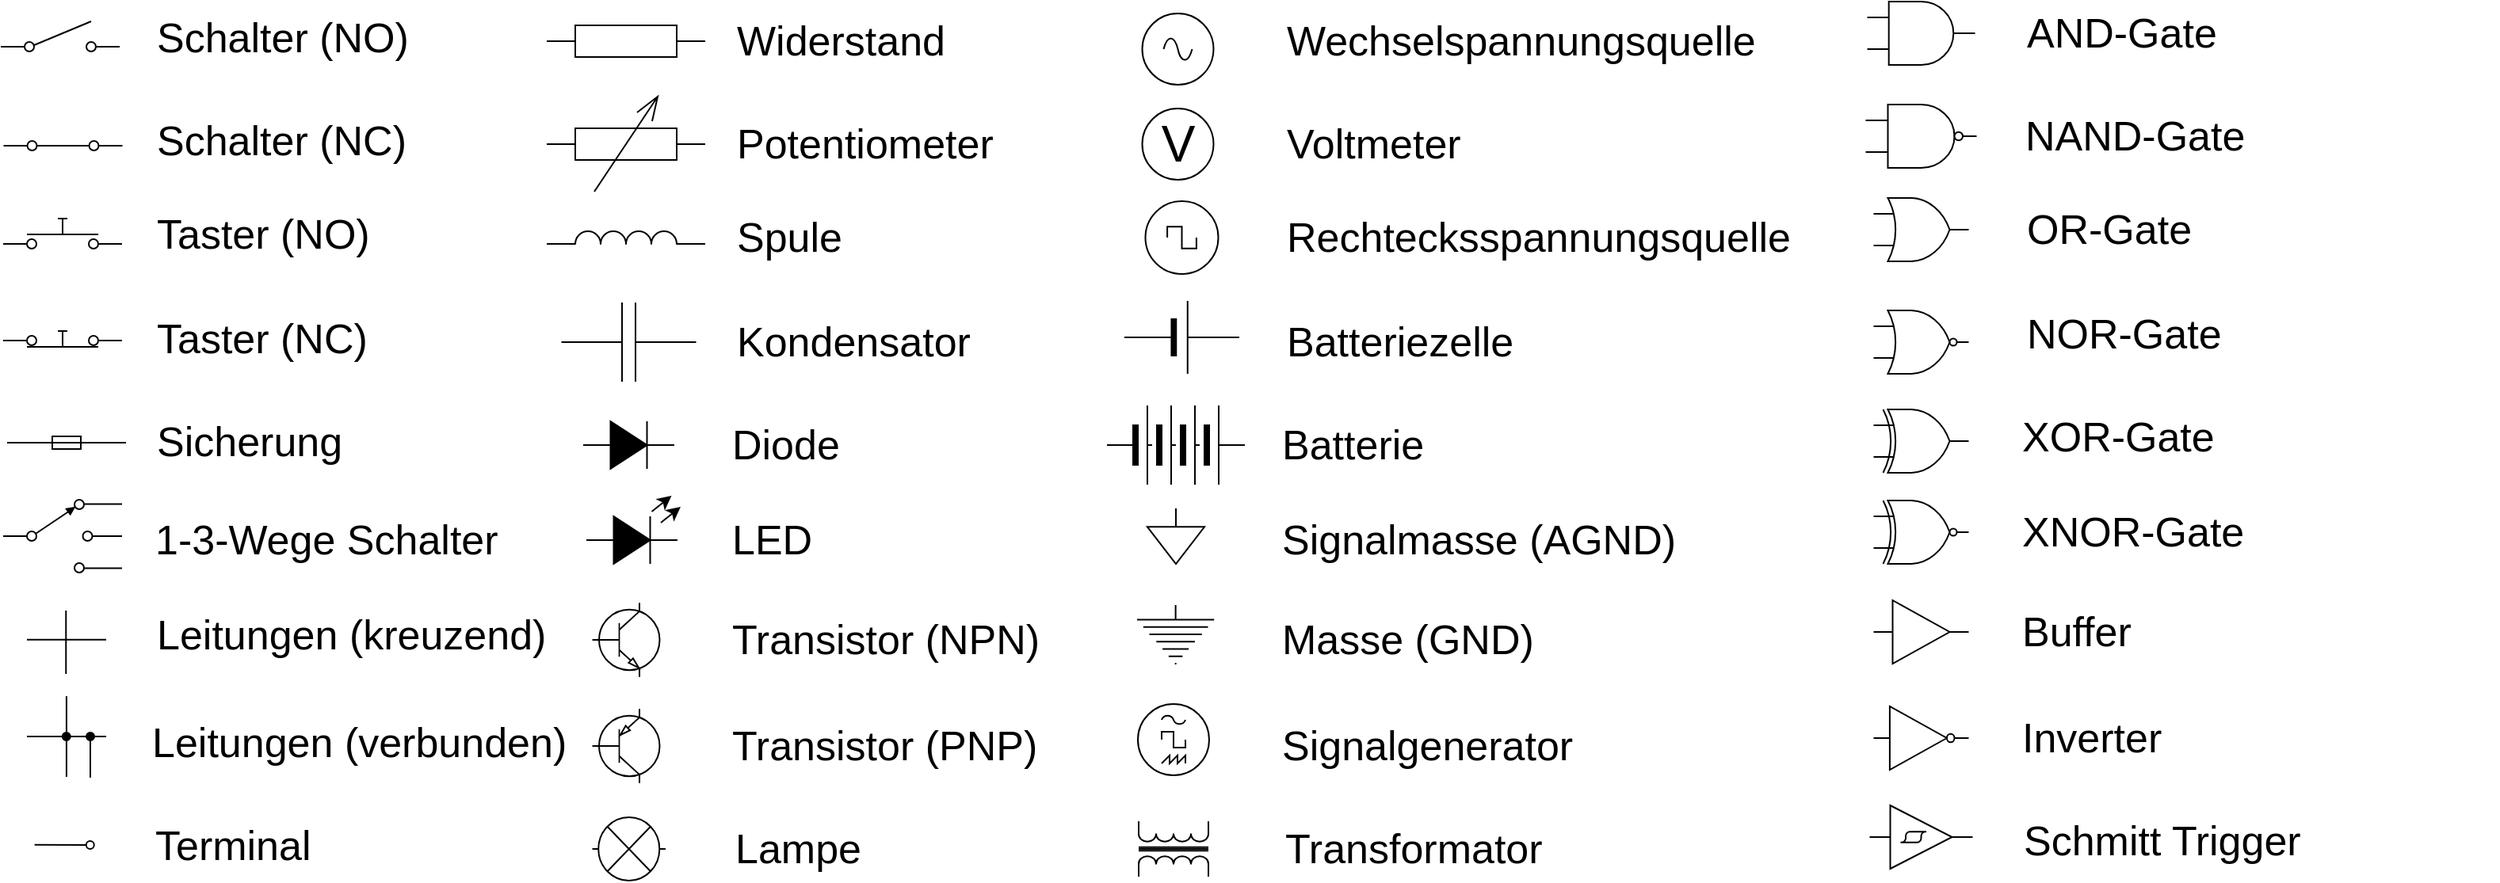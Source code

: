 <mxfile version="28.2.0">
  <diagram name="Seite-1" id="RFAcluJtGvtWgcGKilrL">
    <mxGraphModel dx="1462" dy="681" grid="1" gridSize="10" guides="1" tooltips="1" connect="1" arrows="1" fold="1" page="1" pageScale="1" pageWidth="827" pageHeight="1169" math="0" shadow="0">
      <root>
        <mxCell id="0" />
        <mxCell id="1" parent="0" />
        <mxCell id="IE4iGNRpL9LkpNk8QSh--99" value="" style="pointerEvents=1;verticalLabelPosition=bottom;shadow=0;dashed=0;align=center;html=1;verticalAlign=top;shape=mxgraph.electrical.resistors.resistor_1;" parent="1" vertex="1">
          <mxGeometry x="490" y="1325" width="100" height="20" as="geometry" />
        </mxCell>
        <mxCell id="IE4iGNRpL9LkpNk8QSh--100" value="" style="pointerEvents=1;verticalLabelPosition=bottom;shadow=0;dashed=0;align=center;html=1;verticalAlign=top;shape=mxgraph.electrical.resistors.variable_resistor_1;" parent="1" vertex="1">
          <mxGeometry x="490" y="1370" width="100" height="60" as="geometry" />
        </mxCell>
        <mxCell id="IE4iGNRpL9LkpNk8QSh--101" value="" style="verticalLabelPosition=bottom;shadow=0;dashed=0;align=center;html=1;verticalAlign=top;shape=mxgraph.electrical.logic_gates.logic_gate;operation=and;" parent="1" vertex="1">
          <mxGeometry x="1323.25" y="1310" width="68" height="40" as="geometry" />
        </mxCell>
        <mxCell id="IE4iGNRpL9LkpNk8QSh--102" value="" style="verticalLabelPosition=bottom;shadow=0;dashed=0;align=center;html=1;verticalAlign=top;shape=mxgraph.electrical.logic_gates.buffer2;" parent="1" vertex="1">
          <mxGeometry x="1327.25" y="1688" width="60" height="40" as="geometry" />
        </mxCell>
        <mxCell id="IE4iGNRpL9LkpNk8QSh--104" value="" style="verticalLabelPosition=bottom;shadow=0;dashed=0;align=center;html=1;verticalAlign=top;shape=mxgraph.electrical.logic_gates.logic_gate;operation=and;negating=1;negSize=0.15;" parent="1" vertex="1">
          <mxGeometry x="1322.25" y="1375" width="70" height="40" as="geometry" />
        </mxCell>
        <mxCell id="IE4iGNRpL9LkpNk8QSh--105" value="" style="verticalLabelPosition=bottom;shadow=0;dashed=0;align=center;html=1;verticalAlign=top;shape=mxgraph.electrical.logic_gates.logic_gate;operation=or;" parent="1" vertex="1">
          <mxGeometry x="1327.25" y="1434" width="60" height="40" as="geometry" />
        </mxCell>
        <mxCell id="IE4iGNRpL9LkpNk8QSh--106" value="" style="verticalLabelPosition=bottom;shadow=0;dashed=0;align=center;html=1;verticalAlign=top;shape=mxgraph.electrical.logic_gates.logic_gate;operation=or;negating=1;negSize=0.15;" parent="1" vertex="1">
          <mxGeometry x="1327.25" y="1505" width="60" height="40" as="geometry" />
        </mxCell>
        <mxCell id="IE4iGNRpL9LkpNk8QSh--107" value="" style="verticalLabelPosition=bottom;shadow=0;dashed=0;align=center;html=1;verticalAlign=top;shape=mxgraph.electrical.logic_gates.logic_gate;operation=xor;" parent="1" vertex="1">
          <mxGeometry x="1327.25" y="1567.5" width="60" height="40" as="geometry" />
        </mxCell>
        <mxCell id="IE4iGNRpL9LkpNk8QSh--108" value="" style="verticalLabelPosition=bottom;shadow=0;dashed=0;align=center;html=1;verticalAlign=top;shape=mxgraph.electrical.logic_gates.logic_gate;operation=xor;negating=1;negSize=0.15;" parent="1" vertex="1">
          <mxGeometry x="1327.25" y="1625" width="60" height="40" as="geometry" />
        </mxCell>
        <mxCell id="IE4iGNRpL9LkpNk8QSh--109" value="" style="pointerEvents=1;verticalLabelPosition=bottom;shadow=0;dashed=0;align=center;html=1;verticalAlign=top;shape=mxgraph.electrical.capacitors.capacitor_1;" parent="1" vertex="1">
          <mxGeometry x="499.25" y="1500" width="85" height="50" as="geometry" />
        </mxCell>
        <mxCell id="IE4iGNRpL9LkpNk8QSh--112" value="" style="pointerEvents=1;verticalLabelPosition=bottom;shadow=0;dashed=0;align=center;html=1;verticalAlign=top;shape=mxgraph.electrical.inductors.inductor_3;" parent="1" vertex="1">
          <mxGeometry x="490" y="1455" width="100" height="8" as="geometry" />
        </mxCell>
        <mxCell id="IE4iGNRpL9LkpNk8QSh--113" value="" style="pointerEvents=1;verticalLabelPosition=bottom;shadow=0;dashed=0;align=center;html=1;verticalAlign=top;shape=mxgraph.electrical.inductors.transformer_1;" parent="1" vertex="1">
          <mxGeometry x="863.5" y="1827.5" width="44" height="35" as="geometry" />
        </mxCell>
        <mxCell id="IE4iGNRpL9LkpNk8QSh--116" value="" style="pointerEvents=1;fillColor=strokeColor;verticalLabelPosition=bottom;shadow=0;dashed=0;align=center;html=1;verticalAlign=top;shape=mxgraph.electrical.diodes.diode;" parent="1" vertex="1">
          <mxGeometry x="513" y="1575" width="57.5" height="30" as="geometry" />
        </mxCell>
        <mxCell id="IE4iGNRpL9LkpNk8QSh--118" value="" style="pointerEvents=1;verticalLabelPosition=bottom;shadow=0;dashed=0;align=center;html=1;verticalAlign=top;shape=mxgraph.electrical.signal_sources.source;aspect=fixed;points=[[0.5,0,0],[1,0.5,0],[0.5,1,0],[0,0.5,0]];elSignalType=ac;" parent="1" vertex="1">
          <mxGeometry x="865.75" y="1317.5" width="45" height="45" as="geometry" />
        </mxCell>
        <mxCell id="IE4iGNRpL9LkpNk8QSh--119" value="" style="verticalLabelPosition=bottom;shadow=0;dashed=0;align=center;fillColor=strokeColor;html=1;verticalAlign=top;strokeWidth=1;shape=mxgraph.electrical.miscellaneous.monocell_battery;" parent="1" vertex="1">
          <mxGeometry x="854.5" y="1499" width="72.5" height="46" as="geometry" />
        </mxCell>
        <mxCell id="IE4iGNRpL9LkpNk8QSh--120" value="" style="pointerEvents=1;verticalLabelPosition=bottom;shadow=0;dashed=0;align=center;html=1;verticalAlign=top;shape=mxgraph.electrical.miscellaneous.batteryStack;" parent="1" vertex="1">
          <mxGeometry x="843.5" y="1565" width="87" height="50" as="geometry" />
        </mxCell>
        <mxCell id="IE4iGNRpL9LkpNk8QSh--121" value="" style="pointerEvents=1;verticalLabelPosition=bottom;shadow=0;dashed=0;align=center;html=1;verticalAlign=top;shape=mxgraph.electrical.signal_sources.source;aspect=fixed;points=[[0.5,0,0],[1,0.5,0],[0.5,1,0],[0,0.5,0]];elSignalType=square;" parent="1" vertex="1">
          <mxGeometry x="867.75" y="1436" width="46" height="46" as="geometry" />
        </mxCell>
        <mxCell id="IE4iGNRpL9LkpNk8QSh--122" value="" style="verticalLabelPosition=bottom;shadow=0;dashed=0;align=center;html=1;verticalAlign=top;shape=mxgraph.electrical.transistors.npn_transistor_1;" parent="1" vertex="1">
          <mxGeometry x="518.75" y="1678" width="42.5" height="70" as="geometry" />
        </mxCell>
        <mxCell id="IE4iGNRpL9LkpNk8QSh--123" value="" style="verticalLabelPosition=bottom;shadow=0;dashed=0;align=center;html=1;verticalAlign=top;shape=mxgraph.electrical.transistors.pnp_transistor_1;" parent="1" vertex="1">
          <mxGeometry x="518.75" y="1755" width="42.5" height="50" as="geometry" />
        </mxCell>
        <mxCell id="IE4iGNRpL9LkpNk8QSh--124" value="" style="perimeter=ellipsePerimeter;verticalLabelPosition=bottom;shadow=0;dashed=0;align=center;html=1;verticalAlign=top;shape=mxgraph.electrical.instruments.signal_generator;" parent="1" vertex="1">
          <mxGeometry x="862.5" y="1753.5" width="46" height="45" as="geometry" />
        </mxCell>
        <mxCell id="IE4iGNRpL9LkpNk8QSh--125" value="&lt;font&gt;V&lt;/font&gt;" style="verticalLabelPosition=middle;shadow=0;dashed=0;align=center;html=1;verticalAlign=middle;strokeWidth=1;shape=ellipse;aspect=fixed;fontSize=32;" parent="1" vertex="1">
          <mxGeometry x="865.75" y="1377.5" width="45" height="45" as="geometry" />
        </mxCell>
        <mxCell id="IE4iGNRpL9LkpNk8QSh--128" value="" style="pointerEvents=1;verticalLabelPosition=bottom;shadow=0;dashed=0;align=center;html=1;verticalAlign=top;shape=mxgraph.electrical.miscellaneous.light_bulb;" parent="1" vertex="1">
          <mxGeometry x="518.75" y="1825" width="46.25" height="40" as="geometry" />
        </mxCell>
        <mxCell id="IE4iGNRpL9LkpNk8QSh--130" value="&lt;div&gt;Widerstand&lt;/div&gt;" style="text;html=1;align=left;verticalAlign=middle;whiteSpace=wrap;rounded=0;fontSize=26;" parent="1" vertex="1">
          <mxGeometry x="608" y="1320" width="60" height="30" as="geometry" />
        </mxCell>
        <mxCell id="IE4iGNRpL9LkpNk8QSh--132" value="Potentiometer" style="text;html=1;align=left;verticalAlign=middle;whiteSpace=wrap;rounded=0;fontSize=26;" parent="1" vertex="1">
          <mxGeometry x="607.5" y="1385" width="60" height="30" as="geometry" />
        </mxCell>
        <mxCell id="IE4iGNRpL9LkpNk8QSh--134" value="Spule" style="text;html=1;align=left;verticalAlign=middle;whiteSpace=wrap;rounded=0;fontSize=26;" parent="1" vertex="1">
          <mxGeometry x="608" y="1444" width="60" height="30" as="geometry" />
        </mxCell>
        <mxCell id="IE4iGNRpL9LkpNk8QSh--135" value="Kondensator" style="text;html=1;align=left;verticalAlign=middle;whiteSpace=wrap;rounded=0;fontSize=26;" parent="1" vertex="1">
          <mxGeometry x="608" y="1510" width="60" height="30" as="geometry" />
        </mxCell>
        <mxCell id="IE4iGNRpL9LkpNk8QSh--138" value="Diode" style="text;html=1;align=left;verticalAlign=middle;whiteSpace=wrap;rounded=0;fontSize=26;" parent="1" vertex="1">
          <mxGeometry x="605" y="1575" width="60" height="30" as="geometry" />
        </mxCell>
        <mxCell id="IE4iGNRpL9LkpNk8QSh--140" value="" style="pointerEvents=1;fillColor=strokeColor;verticalLabelPosition=bottom;shadow=0;dashed=0;align=center;html=1;verticalAlign=top;shape=mxgraph.electrical.diodes.diode;" parent="1" vertex="1">
          <mxGeometry x="515" y="1635" width="57.5" height="30" as="geometry" />
        </mxCell>
        <mxCell id="IE4iGNRpL9LkpNk8QSh--141" value="" style="endArrow=classic;html=1;rounded=0;" parent="1" edge="1">
          <mxGeometry width="50" height="50" relative="1" as="geometry">
            <mxPoint x="556.25" y="1632" as="sourcePoint" />
            <mxPoint x="568.75" y="1622" as="targetPoint" />
          </mxGeometry>
        </mxCell>
        <mxCell id="IE4iGNRpL9LkpNk8QSh--142" value="" style="endArrow=classic;html=1;rounded=0;" parent="1" edge="1">
          <mxGeometry width="50" height="50" relative="1" as="geometry">
            <mxPoint x="562" y="1639" as="sourcePoint" />
            <mxPoint x="574.5" y="1629" as="targetPoint" />
          </mxGeometry>
        </mxCell>
        <mxCell id="IE4iGNRpL9LkpNk8QSh--143" value="LED" style="text;html=1;align=left;verticalAlign=middle;whiteSpace=wrap;rounded=0;fontSize=26;" parent="1" vertex="1">
          <mxGeometry x="605" y="1635" width="60" height="30" as="geometry" />
        </mxCell>
        <mxCell id="IE4iGNRpL9LkpNk8QSh--144" value="Transistor (NPN)" style="text;html=1;align=left;verticalAlign=middle;whiteSpace=wrap;rounded=0;fontSize=26;" parent="1" vertex="1">
          <mxGeometry x="605" y="1698" width="230" height="30" as="geometry" />
        </mxCell>
        <mxCell id="IE4iGNRpL9LkpNk8QSh--145" value="Transistor (PNP)" style="text;html=1;align=left;verticalAlign=middle;whiteSpace=wrap;rounded=0;fontSize=26;" parent="1" vertex="1">
          <mxGeometry x="605" y="1765" width="230" height="30" as="geometry" />
        </mxCell>
        <mxCell id="IE4iGNRpL9LkpNk8QSh--147" value="Lampe" style="text;html=1;align=left;verticalAlign=middle;whiteSpace=wrap;rounded=0;fontSize=26;" parent="1" vertex="1">
          <mxGeometry x="606.5" y="1830" width="230" height="30" as="geometry" />
        </mxCell>
        <mxCell id="IE4iGNRpL9LkpNk8QSh--156" value="Wechselspannungsquelle" style="text;html=1;align=left;verticalAlign=middle;whiteSpace=wrap;rounded=0;fontSize=26;" parent="1" vertex="1">
          <mxGeometry x="955" y="1320" width="60" height="30" as="geometry" />
        </mxCell>
        <mxCell id="IE4iGNRpL9LkpNk8QSh--157" value="Voltmeter" style="text;html=1;align=left;verticalAlign=middle;whiteSpace=wrap;rounded=0;fontSize=26;" parent="1" vertex="1">
          <mxGeometry x="954.5" y="1385" width="60" height="30" as="geometry" />
        </mxCell>
        <mxCell id="IE4iGNRpL9LkpNk8QSh--158" value="Rechtecksspannungsquelle" style="text;html=1;align=left;verticalAlign=middle;whiteSpace=wrap;rounded=0;fontSize=26;" parent="1" vertex="1">
          <mxGeometry x="955" y="1444" width="60" height="30" as="geometry" />
        </mxCell>
        <mxCell id="IE4iGNRpL9LkpNk8QSh--159" value="Batteriezelle" style="text;html=1;align=left;verticalAlign=middle;whiteSpace=wrap;rounded=0;fontSize=26;" parent="1" vertex="1">
          <mxGeometry x="955" y="1510" width="60" height="30" as="geometry" />
        </mxCell>
        <mxCell id="IE4iGNRpL9LkpNk8QSh--160" value="Batterie" style="text;html=1;align=left;verticalAlign=middle;whiteSpace=wrap;rounded=0;fontSize=26;" parent="1" vertex="1">
          <mxGeometry x="952" y="1575" width="60" height="30" as="geometry" />
        </mxCell>
        <mxCell id="IE4iGNRpL9LkpNk8QSh--164" value="Signalmasse (AGND)" style="text;html=1;align=left;verticalAlign=middle;whiteSpace=wrap;rounded=0;fontSize=26;" parent="1" vertex="1">
          <mxGeometry x="952" y="1635" width="278" height="30" as="geometry" />
        </mxCell>
        <mxCell id="IE4iGNRpL9LkpNk8QSh--165" value="Masse (GND)" style="text;html=1;align=left;verticalAlign=middle;whiteSpace=wrap;rounded=0;fontSize=26;" parent="1" vertex="1">
          <mxGeometry x="952" y="1698" width="303" height="30" as="geometry" />
        </mxCell>
        <mxCell id="IE4iGNRpL9LkpNk8QSh--166" value="Signalgenerator" style="text;html=1;align=left;verticalAlign=middle;whiteSpace=wrap;rounded=0;fontSize=26;" parent="1" vertex="1">
          <mxGeometry x="952" y="1765" width="230" height="30" as="geometry" />
        </mxCell>
        <mxCell id="IE4iGNRpL9LkpNk8QSh--167" value="Transformator" style="text;html=1;align=left;verticalAlign=middle;whiteSpace=wrap;rounded=0;fontSize=26;" parent="1" vertex="1">
          <mxGeometry x="953.5" y="1830" width="230" height="30" as="geometry" />
        </mxCell>
        <mxCell id="IE4iGNRpL9LkpNk8QSh--168" value="" style="pointerEvents=1;verticalLabelPosition=bottom;shadow=0;dashed=0;align=center;html=1;verticalAlign=top;shape=mxgraph.electrical.signal_sources.signal_ground;" parent="1" vertex="1">
          <mxGeometry x="869" y="1630" width="36" height="35" as="geometry" />
        </mxCell>
        <mxCell id="IE4iGNRpL9LkpNk8QSh--169" value="" style="pointerEvents=1;verticalLabelPosition=bottom;shadow=0;dashed=0;align=center;html=1;verticalAlign=top;shape=mxgraph.electrical.signal_sources.protective_earth;" parent="1" vertex="1">
          <mxGeometry x="862.5" y="1691" width="48.62" height="37" as="geometry" />
        </mxCell>
        <mxCell id="IE4iGNRpL9LkpNk8QSh--180" value="Schalter (NO)" style="text;html=1;align=left;verticalAlign=middle;whiteSpace=wrap;rounded=0;fontSize=26;" parent="1" vertex="1">
          <mxGeometry x="242" y="1317.5" width="191" height="30" as="geometry" />
        </mxCell>
        <mxCell id="IE4iGNRpL9LkpNk8QSh--181" value="Schalter (NC)" style="text;html=1;align=left;verticalAlign=middle;whiteSpace=wrap;rounded=0;fontSize=26;" parent="1" vertex="1">
          <mxGeometry x="241.5" y="1382.5" width="181.5" height="30" as="geometry" />
        </mxCell>
        <mxCell id="IE4iGNRpL9LkpNk8QSh--182" value="Taster (NO)" style="text;html=1;align=left;verticalAlign=middle;whiteSpace=wrap;rounded=0;fontSize=26;" parent="1" vertex="1">
          <mxGeometry x="242" y="1441.5" width="181" height="30" as="geometry" />
        </mxCell>
        <mxCell id="IE4iGNRpL9LkpNk8QSh--183" value="Taster (NC)" style="text;html=1;align=left;verticalAlign=middle;whiteSpace=wrap;rounded=0;fontSize=26;" parent="1" vertex="1">
          <mxGeometry x="242" y="1507.5" width="201" height="30" as="geometry" />
        </mxCell>
        <mxCell id="IE4iGNRpL9LkpNk8QSh--184" value="Sicherung" style="text;html=1;align=left;verticalAlign=middle;whiteSpace=wrap;rounded=0;fontSize=26;" parent="1" vertex="1">
          <mxGeometry x="242" y="1572.5" width="60" height="30" as="geometry" />
        </mxCell>
        <mxCell id="IE4iGNRpL9LkpNk8QSh--188" value="1-3-Wege Schalter" style="text;html=1;align=left;verticalAlign=middle;whiteSpace=wrap;rounded=0;fontSize=26;" parent="1" vertex="1">
          <mxGeometry x="240.5" y="1635" width="225" height="30" as="geometry" />
        </mxCell>
        <mxCell id="IE4iGNRpL9LkpNk8QSh--189" value="Leitungen (kreuzend)" style="text;html=1;align=left;verticalAlign=middle;whiteSpace=wrap;rounded=0;fontSize=26;" parent="1" vertex="1">
          <mxGeometry x="241.5" y="1694.5" width="254" height="30" as="geometry" />
        </mxCell>
        <mxCell id="IE4iGNRpL9LkpNk8QSh--190" value="Leitungen (verbunden)" style="text;html=1;align=left;verticalAlign=middle;whiteSpace=wrap;rounded=0;fontSize=26;" parent="1" vertex="1">
          <mxGeometry x="239" y="1762.5" width="273" height="30" as="geometry" />
        </mxCell>
        <mxCell id="IE4iGNRpL9LkpNk8QSh--191" value="Terminal" style="text;html=1;align=left;verticalAlign=middle;whiteSpace=wrap;rounded=0;fontSize=26;" parent="1" vertex="1">
          <mxGeometry x="240.5" y="1827.5" width="230" height="30" as="geometry" />
        </mxCell>
        <mxCell id="IE4iGNRpL9LkpNk8QSh--192" value="" style="html=1;shape=mxgraph.electrical.electro-mechanical.singleSwitch;aspect=fixed;elSwitchState=off;" parent="1" vertex="1">
          <mxGeometry x="145.5" y="1322.5" width="75" height="20" as="geometry" />
        </mxCell>
        <mxCell id="IE4iGNRpL9LkpNk8QSh--193" value="" style="html=1;shape=mxgraph.electrical.electro-mechanical.singleSwitch;aspect=fixed;elSwitchState=on;" parent="1" vertex="1">
          <mxGeometry x="147.25" y="1385" width="75" height="20" as="geometry" />
        </mxCell>
        <mxCell id="IE4iGNRpL9LkpNk8QSh--194" value="" style="html=1;shape=mxgraph.electrical.electro-mechanical.pushbutton;aspect=fixed;elSwitchState=off;" parent="1" vertex="1">
          <mxGeometry x="147" y="1447" width="75" height="20" as="geometry" />
        </mxCell>
        <mxCell id="IE4iGNRpL9LkpNk8QSh--195" value="" style="html=1;shape=mxgraph.electrical.electro-mechanical.pushbutton;aspect=fixed;elSwitchState=on;" parent="1" vertex="1">
          <mxGeometry x="147" y="1508" width="75" height="20" as="geometry" />
        </mxCell>
        <mxCell id="IE4iGNRpL9LkpNk8QSh--196" value="" style="html=1;shape=mxgraph.electrical.electro-mechanical.fuse2;aspect=fixed;elSwitchState=on;" parent="1" vertex="1">
          <mxGeometry x="149.5" y="1572.5" width="75" height="20" as="geometry" />
        </mxCell>
        <mxCell id="IE4iGNRpL9LkpNk8QSh--198" value="" style="pointerEvents=1;verticalLabelPosition=bottom;shadow=0;dashed=0;align=center;html=1;verticalAlign=top;shape=mxgraph.electrical.electro-mechanical.selectorSwitch3Position2;elSwitchState=1;" parent="1" vertex="1">
          <mxGeometry x="147" y="1624.5" width="75" height="46" as="geometry" />
        </mxCell>
        <mxCell id="IE4iGNRpL9LkpNk8QSh--200" value="" style="endArrow=none;html=1;rounded=0;" parent="1" edge="1">
          <mxGeometry width="50" height="50" relative="1" as="geometry">
            <mxPoint x="186.63" y="1734.5" as="sourcePoint" />
            <mxPoint x="186.63" y="1694.5" as="targetPoint" />
          </mxGeometry>
        </mxCell>
        <mxCell id="IE4iGNRpL9LkpNk8QSh--201" value="" style="endArrow=none;html=1;rounded=0;" parent="1" edge="1">
          <mxGeometry width="50" height="50" relative="1" as="geometry">
            <mxPoint x="162" y="1712.88" as="sourcePoint" />
            <mxPoint x="212" y="1712.88" as="targetPoint" />
          </mxGeometry>
        </mxCell>
        <mxCell id="IE4iGNRpL9LkpNk8QSh--203" value="" style="endArrow=none;html=1;rounded=0;" parent="1" source="IE4iGNRpL9LkpNk8QSh--211" edge="1">
          <mxGeometry width="50" height="50" relative="1" as="geometry">
            <mxPoint x="162" y="1774.38" as="sourcePoint" />
            <mxPoint x="212" y="1774" as="targetPoint" />
          </mxGeometry>
        </mxCell>
        <mxCell id="IE4iGNRpL9LkpNk8QSh--205" value="" style="ellipse;whiteSpace=wrap;html=1;aspect=fixed;fillColor=#000000;" parent="1" vertex="1">
          <mxGeometry x="184.37" y="1771.5" width="5" height="5" as="geometry" />
        </mxCell>
        <mxCell id="IE4iGNRpL9LkpNk8QSh--207" value="" style="endArrow=none;html=1;rounded=0;entryX=0.498;entryY=1.118;entryDx=0;entryDy=0;entryPerimeter=0;" parent="1" edge="1">
          <mxGeometry width="50" height="50" relative="1" as="geometry">
            <mxPoint x="186.96" y="1771.5" as="sourcePoint" />
            <mxPoint x="186.96" y="1748.5" as="targetPoint" />
          </mxGeometry>
        </mxCell>
        <mxCell id="IE4iGNRpL9LkpNk8QSh--208" value="" style="endArrow=none;html=1;rounded=0;entryX=0.498;entryY=1.118;entryDx=0;entryDy=0;entryPerimeter=0;" parent="1" edge="1">
          <mxGeometry width="50" height="50" relative="1" as="geometry">
            <mxPoint x="186.96" y="1799.5" as="sourcePoint" />
            <mxPoint x="186.96" y="1776.5" as="targetPoint" />
          </mxGeometry>
        </mxCell>
        <mxCell id="IE4iGNRpL9LkpNk8QSh--209" value="" style="endArrow=none;html=1;rounded=0;entryX=0.5;entryY=1;entryDx=0;entryDy=0;" parent="1" target="IE4iGNRpL9LkpNk8QSh--211" edge="1">
          <mxGeometry width="50" height="50" relative="1" as="geometry">
            <mxPoint x="202" y="1800" as="sourcePoint" />
            <mxPoint x="208" y="1782" as="targetPoint" />
          </mxGeometry>
        </mxCell>
        <mxCell id="IE4iGNRpL9LkpNk8QSh--214" value="" style="endArrow=none;html=1;rounded=0;entryX=0;entryY=0.5;entryDx=0;entryDy=0;" parent="1" target="IE4iGNRpL9LkpNk8QSh--205" edge="1">
          <mxGeometry width="50" height="50" relative="1" as="geometry">
            <mxPoint x="162" y="1774" as="sourcePoint" />
            <mxPoint x="179.375" y="1762.505" as="targetPoint" />
          </mxGeometry>
        </mxCell>
        <mxCell id="IE4iGNRpL9LkpNk8QSh--211" value="" style="ellipse;whiteSpace=wrap;html=1;aspect=fixed;fillColor=#000000;" parent="1" vertex="1">
          <mxGeometry x="199.5" y="1771.5" width="5" height="5" as="geometry" />
        </mxCell>
        <mxCell id="IE4iGNRpL9LkpNk8QSh--215" value="" style="endArrow=none;html=1;rounded=0;entryX=0;entryY=0.5;entryDx=0;entryDy=0;exitX=1;exitY=0.5;exitDx=0;exitDy=0;" parent="1" source="IE4iGNRpL9LkpNk8QSh--205" target="IE4iGNRpL9LkpNk8QSh--211" edge="1">
          <mxGeometry width="50" height="50" relative="1" as="geometry">
            <mxPoint x="212" y="1780" as="sourcePoint" />
            <mxPoint x="220" y="1780" as="targetPoint" />
          </mxGeometry>
        </mxCell>
        <mxCell id="IE4iGNRpL9LkpNk8QSh--216" value="" style="ellipse;whiteSpace=wrap;html=1;aspect=fixed;" parent="1" vertex="1">
          <mxGeometry x="199.37" y="1840" width="5" height="5" as="geometry" />
        </mxCell>
        <mxCell id="IE4iGNRpL9LkpNk8QSh--217" value="" style="endArrow=none;html=1;rounded=0;entryX=0;entryY=0.5;entryDx=0;entryDy=0;" parent="1" target="IE4iGNRpL9LkpNk8QSh--216" edge="1">
          <mxGeometry width="50" height="50" relative="1" as="geometry">
            <mxPoint x="166.81" y="1842.38" as="sourcePoint" />
            <mxPoint x="189.18" y="1842.38" as="targetPoint" />
          </mxGeometry>
        </mxCell>
        <mxCell id="IE4iGNRpL9LkpNk8QSh--225" value="AND-Gate" style="text;html=1;align=left;verticalAlign=middle;whiteSpace=wrap;rounded=0;fontSize=26;" parent="1" vertex="1">
          <mxGeometry x="1421.5" y="1315" width="198.5" height="30" as="geometry" />
        </mxCell>
        <mxCell id="IE4iGNRpL9LkpNk8QSh--226" value="NAND-Gate" style="text;html=1;align=left;verticalAlign=middle;whiteSpace=wrap;rounded=0;fontSize=26;" parent="1" vertex="1">
          <mxGeometry x="1421" y="1380" width="239" height="30" as="geometry" />
        </mxCell>
        <mxCell id="IE4iGNRpL9LkpNk8QSh--227" value="OR-Gate" style="text;html=1;align=left;verticalAlign=middle;whiteSpace=wrap;rounded=0;fontSize=26;" parent="1" vertex="1">
          <mxGeometry x="1421.5" y="1439" width="278.5" height="30" as="geometry" />
        </mxCell>
        <mxCell id="IE4iGNRpL9LkpNk8QSh--228" value="NOR-Gate" style="text;html=1;align=left;verticalAlign=middle;whiteSpace=wrap;rounded=0;fontSize=26;" parent="1" vertex="1">
          <mxGeometry x="1421.5" y="1505" width="228.5" height="30" as="geometry" />
        </mxCell>
        <mxCell id="IE4iGNRpL9LkpNk8QSh--229" value="XOR-Gate" style="text;html=1;align=left;verticalAlign=middle;whiteSpace=wrap;rounded=0;fontSize=26;" parent="1" vertex="1">
          <mxGeometry x="1418.5" y="1570" width="201.5" height="30" as="geometry" />
        </mxCell>
        <mxCell id="IE4iGNRpL9LkpNk8QSh--230" value="XNOR-Gate" style="text;html=1;align=left;verticalAlign=middle;whiteSpace=wrap;rounded=0;fontSize=26;" parent="1" vertex="1">
          <mxGeometry x="1418.5" y="1630" width="233" height="30" as="geometry" />
        </mxCell>
        <mxCell id="IE4iGNRpL9LkpNk8QSh--231" value="Buffer" style="text;html=1;align=left;verticalAlign=middle;whiteSpace=wrap;rounded=0;fontSize=26;" parent="1" vertex="1">
          <mxGeometry x="1418.5" y="1693" width="303" height="30" as="geometry" />
        </mxCell>
        <mxCell id="IE4iGNRpL9LkpNk8QSh--232" value="Inverter" style="text;html=1;align=left;verticalAlign=middle;whiteSpace=wrap;rounded=0;fontSize=26;" parent="1" vertex="1">
          <mxGeometry x="1418.5" y="1760" width="230" height="30" as="geometry" />
        </mxCell>
        <mxCell id="IE4iGNRpL9LkpNk8QSh--233" value="Schmitt Trigger" style="text;html=1;align=left;verticalAlign=middle;whiteSpace=wrap;rounded=0;fontSize=26;" parent="1" vertex="1">
          <mxGeometry x="1420" y="1825" width="230" height="30" as="geometry" />
        </mxCell>
        <mxCell id="IE4iGNRpL9LkpNk8QSh--236" value="" style="verticalLabelPosition=bottom;shadow=0;dashed=0;align=center;html=1;verticalAlign=top;shape=mxgraph.electrical.logic_gates.schmitt_trigger;" parent="1" vertex="1">
          <mxGeometry x="1324.75" y="1817.5" width="65" height="40" as="geometry" />
        </mxCell>
        <mxCell id="IE4iGNRpL9LkpNk8QSh--237" value="" style="verticalLabelPosition=bottom;shadow=0;dashed=0;align=center;html=1;verticalAlign=top;shape=mxgraph.electrical.logic_gates.inverter_2" parent="1" vertex="1">
          <mxGeometry x="1327.25" y="1755" width="60" height="40" as="geometry" />
        </mxCell>
      </root>
    </mxGraphModel>
  </diagram>
</mxfile>
